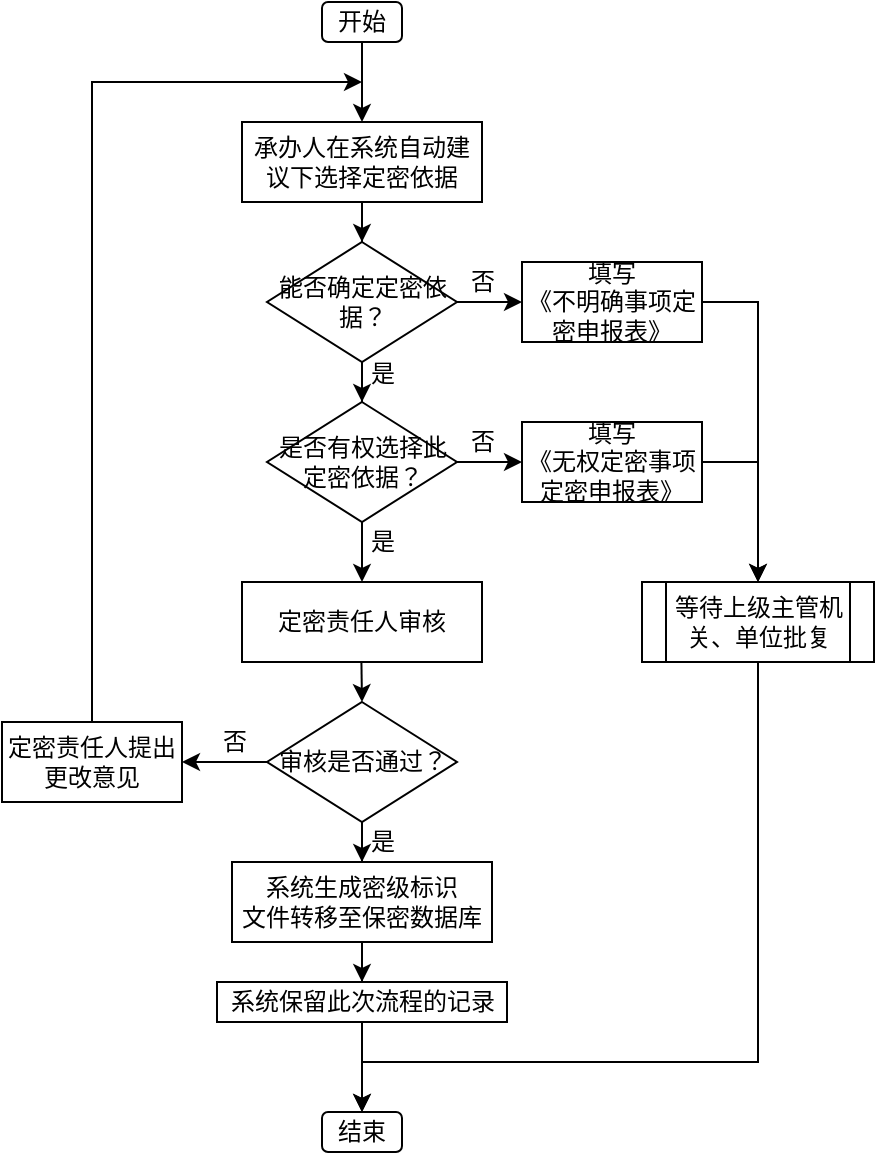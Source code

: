 <mxfile version="20.0.1" type="github" pages="3">
  <diagram id="C5RBs43oDa-KdzZeNtuy" name="Page-1">
    <mxGraphModel dx="647" dy="383" grid="1" gridSize="10" guides="1" tooltips="1" connect="1" arrows="1" fold="1" page="1" pageScale="1" pageWidth="827" pageHeight="1169" math="0" shadow="0">
      <root>
        <mxCell id="WIyWlLk6GJQsqaUBKTNV-0" />
        <mxCell id="WIyWlLk6GJQsqaUBKTNV-1" parent="WIyWlLk6GJQsqaUBKTNV-0" />
        <mxCell id="_s9bOUgimZAPOXUXhFy9-30" value="" style="edgeStyle=orthogonalEdgeStyle;rounded=0;orthogonalLoop=1;jettySize=auto;html=1;fontFamily=Noto Serif SC;fontSource=https%3A%2F%2Ffonts.googleapis.com%2Fcss%3Ffamily%3DNoto%2BSerif%2BSC;fontSize=12;" parent="WIyWlLk6GJQsqaUBKTNV-1" source="WIyWlLk6GJQsqaUBKTNV-3" target="_s9bOUgimZAPOXUXhFy9-24" edge="1">
          <mxGeometry relative="1" as="geometry" />
        </mxCell>
        <mxCell id="WIyWlLk6GJQsqaUBKTNV-3" value="承办人在系统自动建议下选择定密依据" style="rounded=0;whiteSpace=wrap;html=1;fontSize=12;glass=0;strokeWidth=1;shadow=0;fontFamily=Noto Serif SC;fontSource=https%3A%2F%2Ffonts.googleapis.com%2Fcss%3Ffamily%3DNoto%2BSerif%2BSC;" parent="WIyWlLk6GJQsqaUBKTNV-1" vertex="1">
          <mxGeometry x="160" y="80" width="120" height="40" as="geometry" />
        </mxCell>
        <mxCell id="_s9bOUgimZAPOXUXhFy9-0" value="是否有权选择此定密依据？" style="rhombus;whiteSpace=wrap;html=1;fontFamily=Noto Serif SC;fontSource=https%3A%2F%2Ffonts.googleapis.com%2Fcss%3Ffamily%3DNoto%2BSerif%2BSC;verticalAlign=middle;horizontal=1;fontSize=12;spacing=5;labelBackgroundColor=none;strokeColor=default;fillColor=default;gradientColor=none;rounded=0;shadow=0;sketch=0;" parent="WIyWlLk6GJQsqaUBKTNV-1" vertex="1">
          <mxGeometry x="172.5" y="220" width="95" height="60" as="geometry" />
        </mxCell>
        <mxCell id="_s9bOUgimZAPOXUXhFy9-1" value="定密责任人审核" style="rounded=0;whiteSpace=wrap;html=1;fontSize=12;glass=0;strokeWidth=1;shadow=0;fontFamily=Noto Serif SC;fontSource=https%3A%2F%2Ffonts.googleapis.com%2Fcss%3Ffamily%3DNoto%2BSerif%2BSC;" parent="WIyWlLk6GJQsqaUBKTNV-1" vertex="1">
          <mxGeometry x="160" y="310" width="120" height="40" as="geometry" />
        </mxCell>
        <mxCell id="_s9bOUgimZAPOXUXhFy9-3" value="" style="endArrow=classic;html=1;rounded=0;fontFamily=Noto Serif SC;fontSource=https%3A%2F%2Ffonts.googleapis.com%2Fcss%3Ffamily%3DNoto%2BSerif%2BSC;fontSize=12;exitX=1;exitY=0.5;exitDx=0;exitDy=0;entryX=0;entryY=0.5;entryDx=0;entryDy=0;" parent="WIyWlLk6GJQsqaUBKTNV-1" source="_s9bOUgimZAPOXUXhFy9-0" target="_s9bOUgimZAPOXUXhFy9-26" edge="1">
          <mxGeometry width="50" height="50" relative="1" as="geometry">
            <mxPoint x="300" y="270" as="sourcePoint" />
            <mxPoint x="330" y="250" as="targetPoint" />
          </mxGeometry>
        </mxCell>
        <mxCell id="_s9bOUgimZAPOXUXhFy9-15" value="否" style="edgeLabel;html=1;align=center;verticalAlign=middle;resizable=0;points=[];fontSize=12;fontFamily=Noto Serif SC;" parent="_s9bOUgimZAPOXUXhFy9-3" vertex="1" connectable="0">
          <mxGeometry x="-0.307" y="3" relative="1" as="geometry">
            <mxPoint x="1" y="-7" as="offset" />
          </mxGeometry>
        </mxCell>
        <mxCell id="_s9bOUgimZAPOXUXhFy9-5" value="开始" style="rounded=1;whiteSpace=wrap;html=1;shadow=0;labelBackgroundColor=none;sketch=0;fontFamily=Noto Serif SC;fontSource=https%3A%2F%2Ffonts.googleapis.com%2Fcss%3Ffamily%3DNoto%2BSerif%2BSC;fontSize=12;strokeColor=default;fillColor=default;gradientColor=none;" parent="WIyWlLk6GJQsqaUBKTNV-1" vertex="1">
          <mxGeometry x="200" y="20" width="40" height="20" as="geometry" />
        </mxCell>
        <mxCell id="_s9bOUgimZAPOXUXhFy9-6" value="" style="endArrow=classic;html=1;rounded=0;fontFamily=Noto Serif SC;fontSource=https%3A%2F%2Ffonts.googleapis.com%2Fcss%3Ffamily%3DNoto%2BSerif%2BSC;fontSize=12;exitX=0.5;exitY=1;exitDx=0;exitDy=0;entryX=0.5;entryY=0;entryDx=0;entryDy=0;" parent="WIyWlLk6GJQsqaUBKTNV-1" source="_s9bOUgimZAPOXUXhFy9-5" target="WIyWlLk6GJQsqaUBKTNV-3" edge="1">
          <mxGeometry width="50" height="50" relative="1" as="geometry">
            <mxPoint x="230" y="150" as="sourcePoint" />
            <mxPoint x="280" y="100" as="targetPoint" />
          </mxGeometry>
        </mxCell>
        <mxCell id="_s9bOUgimZAPOXUXhFy9-9" value="" style="endArrow=classic;html=1;rounded=0;fontFamily=Noto Serif SC;fontSource=https%3A%2F%2Ffonts.googleapis.com%2Fcss%3Ffamily%3DNoto%2BSerif%2BSC;fontSize=12;" parent="WIyWlLk6GJQsqaUBKTNV-1" source="_s9bOUgimZAPOXUXhFy9-0" target="_s9bOUgimZAPOXUXhFy9-1" edge="1">
          <mxGeometry width="50" height="50" relative="1" as="geometry">
            <mxPoint x="220" y="330" as="sourcePoint" />
            <mxPoint x="220" y="310" as="targetPoint" />
          </mxGeometry>
        </mxCell>
        <mxCell id="_s9bOUgimZAPOXUXhFy9-16" value="是" style="edgeLabel;html=1;align=center;verticalAlign=middle;resizable=0;points=[];fontSize=12;fontFamily=Noto Serif SC;" parent="_s9bOUgimZAPOXUXhFy9-9" vertex="1" connectable="0">
          <mxGeometry x="-0.171" y="1" relative="1" as="geometry">
            <mxPoint x="9" y="-3" as="offset" />
          </mxGeometry>
        </mxCell>
        <mxCell id="_s9bOUgimZAPOXUXhFy9-13" style="edgeStyle=orthogonalEdgeStyle;rounded=0;orthogonalLoop=1;jettySize=auto;html=1;entryX=1;entryY=0.5;entryDx=0;entryDy=0;fontFamily=Noto Serif SC;fontSource=https%3A%2F%2Ffonts.googleapis.com%2Fcss%3Ffamily%3DNoto%2BSerif%2BSC;fontSize=12;" parent="WIyWlLk6GJQsqaUBKTNV-1" source="_s9bOUgimZAPOXUXhFy9-10" target="_s9bOUgimZAPOXUXhFy9-12" edge="1">
          <mxGeometry relative="1" as="geometry" />
        </mxCell>
        <mxCell id="F9FpqHcFDiJuWu9K0oEC-1" value="否" style="edgeLabel;html=1;align=center;verticalAlign=middle;resizable=0;points=[];fontSize=12;fontFamily=Noto Serif SC;" vertex="1" connectable="0" parent="_s9bOUgimZAPOXUXhFy9-13">
          <mxGeometry x="-0.062" y="-2" relative="1" as="geometry">
            <mxPoint x="3" y="-8" as="offset" />
          </mxGeometry>
        </mxCell>
        <mxCell id="_s9bOUgimZAPOXUXhFy9-19" style="edgeStyle=orthogonalEdgeStyle;rounded=0;orthogonalLoop=1;jettySize=auto;html=1;entryX=0.5;entryY=0;entryDx=0;entryDy=0;fontFamily=Noto Serif SC;fontSource=https%3A%2F%2Ffonts.googleapis.com%2Fcss%3Ffamily%3DNoto%2BSerif%2BSC;fontSize=12;" parent="WIyWlLk6GJQsqaUBKTNV-1" source="_s9bOUgimZAPOXUXhFy9-10" target="_s9bOUgimZAPOXUXhFy9-17" edge="1">
          <mxGeometry relative="1" as="geometry" />
        </mxCell>
        <mxCell id="F9FpqHcFDiJuWu9K0oEC-0" value="&lt;font data-font-src=&quot;https://fonts.googleapis.com/css?family=Noto+Serif+SC&quot; face=&quot;Noto Serif SC&quot; style=&quot;font-size: 12px;&quot;&gt;是&lt;/font&gt;" style="edgeLabel;html=1;align=center;verticalAlign=middle;resizable=0;points=[];fontSize=12;" vertex="1" connectable="0" parent="_s9bOUgimZAPOXUXhFy9-19">
          <mxGeometry x="0.5" y="-1" relative="1" as="geometry">
            <mxPoint x="11" y="5" as="offset" />
          </mxGeometry>
        </mxCell>
        <mxCell id="_s9bOUgimZAPOXUXhFy9-10" value="审核是否通过？" style="rhombus;whiteSpace=wrap;html=1;fontFamily=Noto Serif SC;fontSource=https%3A%2F%2Ffonts.googleapis.com%2Fcss%3Ffamily%3DNoto%2BSerif%2BSC;verticalAlign=middle;horizontal=1;fontSize=12;spacing=5;labelBackgroundColor=none;strokeColor=default;fillColor=default;gradientColor=none;rounded=0;shadow=0;sketch=0;" parent="WIyWlLk6GJQsqaUBKTNV-1" vertex="1">
          <mxGeometry x="172.5" y="370" width="95" height="60" as="geometry" />
        </mxCell>
        <mxCell id="_s9bOUgimZAPOXUXhFy9-11" value="" style="endArrow=classic;html=1;rounded=0;fontFamily=Noto Serif SC;fontSource=https%3A%2F%2Ffonts.googleapis.com%2Fcss%3Ffamily%3DNoto%2BSerif%2BSC;fontSize=12;" parent="WIyWlLk6GJQsqaUBKTNV-1" edge="1">
          <mxGeometry width="50" height="50" relative="1" as="geometry">
            <mxPoint x="219.71" y="350" as="sourcePoint" />
            <mxPoint x="220" y="370" as="targetPoint" />
          </mxGeometry>
        </mxCell>
        <mxCell id="_s9bOUgimZAPOXUXhFy9-14" style="edgeStyle=orthogonalEdgeStyle;rounded=0;orthogonalLoop=1;jettySize=auto;html=1;fontFamily=Noto Serif SC;fontSource=https%3A%2F%2Ffonts.googleapis.com%2Fcss%3Ffamily%3DNoto%2BSerif%2BSC;fontSize=12;" parent="WIyWlLk6GJQsqaUBKTNV-1" source="_s9bOUgimZAPOXUXhFy9-12" edge="1">
          <mxGeometry relative="1" as="geometry">
            <mxPoint x="220" y="60" as="targetPoint" />
            <Array as="points">
              <mxPoint x="85" y="130" />
              <mxPoint x="85" y="130" />
            </Array>
          </mxGeometry>
        </mxCell>
        <mxCell id="_s9bOUgimZAPOXUXhFy9-12" value="定密责任人提出更改意见" style="rounded=0;whiteSpace=wrap;html=1;fontSize=12;glass=0;strokeWidth=1;shadow=0;fontFamily=Noto Serif SC;fontSource=https%3A%2F%2Ffonts.googleapis.com%2Fcss%3Ffamily%3DNoto%2BSerif%2BSC;" parent="WIyWlLk6GJQsqaUBKTNV-1" vertex="1">
          <mxGeometry x="40" y="380" width="90" height="40" as="geometry" />
        </mxCell>
        <mxCell id="_s9bOUgimZAPOXUXhFy9-20" style="edgeStyle=orthogonalEdgeStyle;rounded=0;orthogonalLoop=1;jettySize=auto;html=1;entryX=0.5;entryY=0;entryDx=0;entryDy=0;fontFamily=Noto Serif SC;fontSource=https%3A%2F%2Ffonts.googleapis.com%2Fcss%3Ffamily%3DNoto%2BSerif%2BSC;fontSize=12;" parent="WIyWlLk6GJQsqaUBKTNV-1" source="_s9bOUgimZAPOXUXhFy9-17" target="_s9bOUgimZAPOXUXhFy9-18" edge="1">
          <mxGeometry relative="1" as="geometry" />
        </mxCell>
        <mxCell id="_s9bOUgimZAPOXUXhFy9-17" value="系统生成密级标识&lt;br&gt;文件转移至保密数据库" style="rounded=0;whiteSpace=wrap;html=1;fontSize=12;glass=0;strokeWidth=1;shadow=0;fontFamily=Noto Serif SC;fontSource=https%3A%2F%2Ffonts.googleapis.com%2Fcss%3Ffamily%3DNoto%2BSerif%2BSC;" parent="WIyWlLk6GJQsqaUBKTNV-1" vertex="1">
          <mxGeometry x="155" y="450" width="130" height="40" as="geometry" />
        </mxCell>
        <mxCell id="_s9bOUgimZAPOXUXhFy9-22" style="edgeStyle=orthogonalEdgeStyle;rounded=0;orthogonalLoop=1;jettySize=auto;html=1;entryX=0.5;entryY=0;entryDx=0;entryDy=0;fontFamily=Noto Serif SC;fontSource=https%3A%2F%2Ffonts.googleapis.com%2Fcss%3Ffamily%3DNoto%2BSerif%2BSC;fontSize=12;" parent="WIyWlLk6GJQsqaUBKTNV-1" source="_s9bOUgimZAPOXUXhFy9-18" target="_s9bOUgimZAPOXUXhFy9-21" edge="1">
          <mxGeometry relative="1" as="geometry" />
        </mxCell>
        <mxCell id="_s9bOUgimZAPOXUXhFy9-18" value="系统保留此次流程的记录" style="rounded=0;whiteSpace=wrap;html=1;fontSize=12;glass=0;strokeWidth=1;shadow=0;fontFamily=Noto Serif SC;fontSource=https%3A%2F%2Ffonts.googleapis.com%2Fcss%3Ffamily%3DNoto%2BSerif%2BSC;" parent="WIyWlLk6GJQsqaUBKTNV-1" vertex="1">
          <mxGeometry x="147.5" y="510" width="145" height="20" as="geometry" />
        </mxCell>
        <mxCell id="_s9bOUgimZAPOXUXhFy9-21" value="结束" style="rounded=1;whiteSpace=wrap;html=1;shadow=0;labelBackgroundColor=none;sketch=0;fontFamily=Noto Serif SC;fontSource=https%3A%2F%2Ffonts.googleapis.com%2Fcss%3Ffamily%3DNoto%2BSerif%2BSC;fontSize=12;strokeColor=default;fillColor=default;gradientColor=none;" parent="WIyWlLk6GJQsqaUBKTNV-1" vertex="1">
          <mxGeometry x="200" y="575" width="40" height="20" as="geometry" />
        </mxCell>
        <mxCell id="_s9bOUgimZAPOXUXhFy9-29" style="edgeStyle=orthogonalEdgeStyle;rounded=0;orthogonalLoop=1;jettySize=auto;html=1;entryX=0;entryY=0.5;entryDx=0;entryDy=0;fontFamily=Noto Serif SC;fontSource=https%3A%2F%2Ffonts.googleapis.com%2Fcss%3Ffamily%3DNoto%2BSerif%2BSC;fontSize=12;" parent="WIyWlLk6GJQsqaUBKTNV-1" source="_s9bOUgimZAPOXUXhFy9-24" target="_s9bOUgimZAPOXUXhFy9-27" edge="1">
          <mxGeometry relative="1" as="geometry" />
        </mxCell>
        <mxCell id="_s9bOUgimZAPOXUXhFy9-37" value="否" style="edgeLabel;html=1;align=center;verticalAlign=middle;resizable=0;points=[];fontSize=12;fontFamily=Noto Serif SC;" parent="_s9bOUgimZAPOXUXhFy9-29" vertex="1" connectable="0">
          <mxGeometry x="-0.568" relative="1" as="geometry">
            <mxPoint x="2" y="-10" as="offset" />
          </mxGeometry>
        </mxCell>
        <mxCell id="_s9bOUgimZAPOXUXhFy9-32" style="edgeStyle=orthogonalEdgeStyle;rounded=0;orthogonalLoop=1;jettySize=auto;html=1;entryX=0.5;entryY=0;entryDx=0;entryDy=0;fontFamily=Noto Serif SC;fontSource=https%3A%2F%2Ffonts.googleapis.com%2Fcss%3Ffamily%3DNoto%2BSerif%2BSC;fontSize=12;" parent="WIyWlLk6GJQsqaUBKTNV-1" source="_s9bOUgimZAPOXUXhFy9-24" target="_s9bOUgimZAPOXUXhFy9-0" edge="1">
          <mxGeometry relative="1" as="geometry" />
        </mxCell>
        <mxCell id="_s9bOUgimZAPOXUXhFy9-36" value="是" style="edgeLabel;html=1;align=center;verticalAlign=middle;resizable=0;points=[];fontSize=12;fontFamily=Noto Serif SC;" parent="_s9bOUgimZAPOXUXhFy9-32" vertex="1" connectable="0">
          <mxGeometry x="0.529" y="-2" relative="1" as="geometry">
            <mxPoint x="12" as="offset" />
          </mxGeometry>
        </mxCell>
        <mxCell id="_s9bOUgimZAPOXUXhFy9-24" value="能否确定定密依据？" style="rhombus;whiteSpace=wrap;html=1;fontFamily=Noto Serif SC;fontSource=https%3A%2F%2Ffonts.googleapis.com%2Fcss%3Ffamily%3DNoto%2BSerif%2BSC;verticalAlign=middle;horizontal=1;fontSize=12;spacing=5;labelBackgroundColor=none;strokeColor=default;fillColor=default;gradientColor=none;rounded=0;shadow=0;sketch=0;" parent="WIyWlLk6GJQsqaUBKTNV-1" vertex="1">
          <mxGeometry x="172.5" y="140" width="95" height="60" as="geometry" />
        </mxCell>
        <mxCell id="_s9bOUgimZAPOXUXhFy9-34" style="edgeStyle=orthogonalEdgeStyle;rounded=0;orthogonalLoop=1;jettySize=auto;html=1;entryX=0.5;entryY=0;entryDx=0;entryDy=0;fontFamily=Noto Serif SC;fontSource=https%3A%2F%2Ffonts.googleapis.com%2Fcss%3Ffamily%3DNoto%2BSerif%2BSC;fontSize=12;exitX=1;exitY=0.5;exitDx=0;exitDy=0;" parent="WIyWlLk6GJQsqaUBKTNV-1" source="_s9bOUgimZAPOXUXhFy9-26" target="_s9bOUgimZAPOXUXhFy9-28" edge="1">
          <mxGeometry relative="1" as="geometry" />
        </mxCell>
        <mxCell id="_s9bOUgimZAPOXUXhFy9-26" value="填写&lt;br&gt;《无权定密事项定密申报表》" style="rounded=0;whiteSpace=wrap;html=1;fontSize=12;glass=0;strokeWidth=1;shadow=0;fontFamily=Noto Serif SC;fontSource=https%3A%2F%2Ffonts.googleapis.com%2Fcss%3Ffamily%3DNoto%2BSerif%2BSC;" parent="WIyWlLk6GJQsqaUBKTNV-1" vertex="1">
          <mxGeometry x="300" y="230" width="90" height="40" as="geometry" />
        </mxCell>
        <mxCell id="_s9bOUgimZAPOXUXhFy9-33" style="edgeStyle=orthogonalEdgeStyle;rounded=0;orthogonalLoop=1;jettySize=auto;html=1;fontFamily=Noto Serif SC;fontSource=https%3A%2F%2Ffonts.googleapis.com%2Fcss%3Ffamily%3DNoto%2BSerif%2BSC;fontSize=12;entryX=0.5;entryY=0;entryDx=0;entryDy=0;exitX=1;exitY=0.5;exitDx=0;exitDy=0;" parent="WIyWlLk6GJQsqaUBKTNV-1" source="_s9bOUgimZAPOXUXhFy9-27" target="_s9bOUgimZAPOXUXhFy9-28" edge="1">
          <mxGeometry relative="1" as="geometry">
            <mxPoint x="410" y="170" as="targetPoint" />
          </mxGeometry>
        </mxCell>
        <mxCell id="_s9bOUgimZAPOXUXhFy9-27" value="填写&lt;br&gt;《不明确事项定密申报表》" style="rounded=0;whiteSpace=wrap;html=1;fontSize=12;glass=0;strokeWidth=1;shadow=0;fontFamily=Noto Serif SC;fontSource=https%3A%2F%2Ffonts.googleapis.com%2Fcss%3Ffamily%3DNoto%2BSerif%2BSC;" parent="WIyWlLk6GJQsqaUBKTNV-1" vertex="1">
          <mxGeometry x="300" y="150" width="90" height="40" as="geometry" />
        </mxCell>
        <mxCell id="_s9bOUgimZAPOXUXhFy9-35" style="edgeStyle=orthogonalEdgeStyle;rounded=0;orthogonalLoop=1;jettySize=auto;html=1;entryX=0.5;entryY=0;entryDx=0;entryDy=0;fontFamily=Noto Serif SC;fontSource=https%3A%2F%2Ffonts.googleapis.com%2Fcss%3Ffamily%3DNoto%2BSerif%2BSC;fontSize=12;" parent="WIyWlLk6GJQsqaUBKTNV-1" source="_s9bOUgimZAPOXUXhFy9-28" target="_s9bOUgimZAPOXUXhFy9-21" edge="1">
          <mxGeometry relative="1" as="geometry">
            <Array as="points">
              <mxPoint x="418" y="550" />
              <mxPoint x="220" y="550" />
            </Array>
          </mxGeometry>
        </mxCell>
        <mxCell id="_s9bOUgimZAPOXUXhFy9-28" value="等待上级主管机关、单位批复" style="shape=process;whiteSpace=wrap;html=1;backgroundOutline=1;rounded=0;shadow=0;labelBackgroundColor=none;sketch=0;fontFamily=Noto Serif SC;fontSource=https%3A%2F%2Ffonts.googleapis.com%2Fcss%3Ffamily%3DNoto%2BSerif%2BSC;fontSize=12;strokeColor=default;fillColor=default;gradientColor=none;" parent="WIyWlLk6GJQsqaUBKTNV-1" vertex="1">
          <mxGeometry x="360" y="310" width="116" height="40" as="geometry" />
        </mxCell>
      </root>
    </mxGraphModel>
  </diagram>
  <diagram id="P1OdvUp5-LORb94-ANSc" name="Page-2">
    <mxGraphModel dx="647" dy="383" grid="1" gridSize="10" guides="1" tooltips="1" connect="1" arrows="1" fold="1" page="1" pageScale="1" pageWidth="827" pageHeight="1169" math="0" shadow="0">
      <root>
        <mxCell id="0" />
        <mxCell id="1" parent="0" />
        <mxCell id="uTWmo9H8KdN7JsbTeGmh-7" value="开始" style="rounded=1;whiteSpace=wrap;html=1;shadow=0;labelBackgroundColor=none;sketch=0;fontFamily=Noto Serif SC;fontSource=https%3A%2F%2Ffonts.googleapis.com%2Fcss%3Ffamily%3DNoto%2BSerif%2BSC;fontSize=12;strokeColor=default;fillColor=default;gradientColor=none;" vertex="1" parent="1">
          <mxGeometry x="380" y="10" width="40" height="20" as="geometry" />
        </mxCell>
        <mxCell id="uTWmo9H8KdN7JsbTeGmh-22" value="结束" style="rounded=1;whiteSpace=wrap;html=1;shadow=0;labelBackgroundColor=none;sketch=0;fontFamily=Noto Serif SC;fontSource=https%3A%2F%2Ffonts.googleapis.com%2Fcss%3Ffamily%3DNoto%2BSerif%2BSC;fontSize=12;strokeColor=default;fillColor=default;gradientColor=none;" vertex="1" parent="1">
          <mxGeometry x="380" y="500" width="40" height="20" as="geometry" />
        </mxCell>
        <mxCell id="uTWmo9H8KdN7JsbTeGmh-37" value="主动授权" style="rounded=0;whiteSpace=wrap;html=1;fontFamily=Noto Serif SC;fontSource=https%3A%2F%2Ffonts.googleapis.com%2Fcss%3Ffamily%3DNoto%2BSerif%2BSC;fontSize=12;fillColor=#fff2cc;strokeColor=#d6b656;verticalAlign=top;align=center;labelPosition=center;verticalLabelPosition=middle;" vertex="1" parent="1">
          <mxGeometry x="180" y="40" width="200" height="340" as="geometry" />
        </mxCell>
        <mxCell id="uTWmo9H8KdN7JsbTeGmh-38" value="依申请授权" style="rounded=0;whiteSpace=wrap;html=1;fontFamily=Noto Serif SC;fontSource=https%3A%2F%2Ffonts.googleapis.com%2Fcss%3Ffamily%3DNoto%2BSerif%2BSC;fontSize=12;fillColor=#fff2cc;strokeColor=#d6b656;verticalAlign=top;" vertex="1" parent="1">
          <mxGeometry x="420" y="40" width="200" height="340" as="geometry" />
        </mxCell>
        <mxCell id="uTWmo9H8KdN7JsbTeGmh-45" style="edgeStyle=orthogonalEdgeStyle;rounded=0;orthogonalLoop=1;jettySize=auto;html=1;entryX=0.5;entryY=0;entryDx=0;entryDy=0;fontFamily=Noto Serif SC;fontSource=https%3A%2F%2Ffonts.googleapis.com%2Fcss%3Ffamily%3DNoto%2BSerif%2BSC;fontSize=12;" edge="1" parent="1" source="uTWmo9H8KdN7JsbTeGmh-40" target="uTWmo9H8KdN7JsbTeGmh-41">
          <mxGeometry relative="1" as="geometry" />
        </mxCell>
        <mxCell id="uTWmo9H8KdN7JsbTeGmh-40" value="授权机关选定被授权机关、单位" style="rounded=0;whiteSpace=wrap;html=1;fontFamily=Noto Serif SC;fontSource=https%3A%2F%2Ffonts.googleapis.com%2Fcss%3Ffamily%3DNoto%2BSerif%2BSC;fontSize=12;" vertex="1" parent="1">
          <mxGeometry x="240" y="90" width="80" height="40" as="geometry" />
        </mxCell>
        <mxCell id="uTWmo9H8KdN7JsbTeGmh-39" style="edgeStyle=orthogonalEdgeStyle;rounded=0;orthogonalLoop=1;jettySize=auto;html=1;fontFamily=Noto Serif SC;fontSource=https%3A%2F%2Ffonts.googleapis.com%2Fcss%3Ffamily%3DNoto%2BSerif%2BSC;fontSize=12;" edge="1" parent="1" source="uTWmo9H8KdN7JsbTeGmh-7" target="uTWmo9H8KdN7JsbTeGmh-40">
          <mxGeometry relative="1" as="geometry">
            <Array as="points">
              <mxPoint x="400" y="70" />
              <mxPoint x="280" y="70" />
            </Array>
          </mxGeometry>
        </mxCell>
        <mxCell id="uTWmo9H8KdN7JsbTeGmh-46" style="edgeStyle=orthogonalEdgeStyle;rounded=0;orthogonalLoop=1;jettySize=auto;html=1;fontFamily=Noto Serif SC;fontSource=https%3A%2F%2Ffonts.googleapis.com%2Fcss%3Ffamily%3DNoto%2BSerif%2BSC;fontSize=12;" edge="1" parent="1" source="uTWmo9H8KdN7JsbTeGmh-41" target="uTWmo9H8KdN7JsbTeGmh-42">
          <mxGeometry relative="1" as="geometry" />
        </mxCell>
        <mxCell id="uTWmo9H8KdN7JsbTeGmh-41" value="授权机关选定定密事项" style="rounded=0;whiteSpace=wrap;html=1;fontFamily=Noto Serif SC;fontSource=https%3A%2F%2Ffonts.googleapis.com%2Fcss%3Ffamily%3DNoto%2BSerif%2BSC;fontSize=12;" vertex="1" parent="1">
          <mxGeometry x="240" y="150" width="80" height="40" as="geometry" />
        </mxCell>
        <mxCell id="uTWmo9H8KdN7JsbTeGmh-47" style="edgeStyle=orthogonalEdgeStyle;rounded=0;orthogonalLoop=1;jettySize=auto;html=1;entryX=0.5;entryY=0;entryDx=0;entryDy=0;fontFamily=Noto Serif SC;fontSource=https%3A%2F%2Ffonts.googleapis.com%2Fcss%3Ffamily%3DNoto%2BSerif%2BSC;fontSize=12;" edge="1" parent="1" source="uTWmo9H8KdN7JsbTeGmh-42" target="uTWmo9H8KdN7JsbTeGmh-44">
          <mxGeometry relative="1" as="geometry" />
        </mxCell>
        <mxCell id="uTWmo9H8KdN7JsbTeGmh-42" value="系统分析并对此次授权是否合适作出建议" style="shape=process;whiteSpace=wrap;html=1;backgroundOutline=1;fontFamily=Noto Serif SC;fontSource=https%3A%2F%2Ffonts.googleapis.com%2Fcss%3Ffamily%3DNoto%2BSerif%2BSC;fontSize=12;" vertex="1" parent="1">
          <mxGeometry x="220" y="210" width="120" height="50" as="geometry" />
        </mxCell>
        <mxCell id="uTWmo9H8KdN7JsbTeGmh-57" style="edgeStyle=orthogonalEdgeStyle;rounded=0;orthogonalLoop=1;jettySize=auto;html=1;fontFamily=Noto Serif SC;fontSource=https%3A%2F%2Ffonts.googleapis.com%2Fcss%3Ffamily%3DNoto%2BSerif%2BSC;fontSize=12;" edge="1" parent="1" source="uTWmo9H8KdN7JsbTeGmh-43">
          <mxGeometry relative="1" as="geometry">
            <mxPoint x="400" y="500" as="targetPoint" />
          </mxGeometry>
        </mxCell>
        <mxCell id="uTWmo9H8KdN7JsbTeGmh-43" value="授权完成，系统告知&lt;br&gt;授权主体与客体" style="rounded=0;whiteSpace=wrap;html=1;fontFamily=Noto Serif SC;fontSource=https%3A%2F%2Ffonts.googleapis.com%2Fcss%3Ffamily%3DNoto%2BSerif%2BSC;fontSize=12;" vertex="1" parent="1">
          <mxGeometry x="340" y="400" width="120" height="50" as="geometry" />
        </mxCell>
        <mxCell id="uTWmo9H8KdN7JsbTeGmh-48" style="edgeStyle=orthogonalEdgeStyle;rounded=0;orthogonalLoop=1;jettySize=auto;html=1;entryX=0.5;entryY=0;entryDx=0;entryDy=0;fontFamily=Noto Serif SC;fontSource=https%3A%2F%2Ffonts.googleapis.com%2Fcss%3Ffamily%3DNoto%2BSerif%2BSC;fontSize=12;" edge="1" parent="1" source="uTWmo9H8KdN7JsbTeGmh-44" target="uTWmo9H8KdN7JsbTeGmh-43">
          <mxGeometry relative="1" as="geometry">
            <Array as="points">
              <mxPoint x="280" y="360" />
              <mxPoint x="400" y="360" />
            </Array>
          </mxGeometry>
        </mxCell>
        <mxCell id="uTWmo9H8KdN7JsbTeGmh-72" value="是" style="edgeLabel;html=1;align=center;verticalAlign=middle;resizable=0;points=[];fontSize=12;fontFamily=Noto Serif SC;labelBackgroundColor=none;" vertex="1" connectable="0" parent="uTWmo9H8KdN7JsbTeGmh-48">
          <mxGeometry x="-0.564" y="-2" relative="1" as="geometry">
            <mxPoint x="11" y="-12" as="offset" />
          </mxGeometry>
        </mxCell>
        <mxCell id="uTWmo9H8KdN7JsbTeGmh-49" style="edgeStyle=orthogonalEdgeStyle;rounded=0;orthogonalLoop=1;jettySize=auto;html=1;fontFamily=Noto Serif SC;fontSource=https%3A%2F%2Ffonts.googleapis.com%2Fcss%3Ffamily%3DNoto%2BSerif%2BSC;fontSize=12;entryX=0;entryY=0.5;entryDx=0;entryDy=0;" edge="1" parent="1" source="uTWmo9H8KdN7JsbTeGmh-44" target="uTWmo9H8KdN7JsbTeGmh-55">
          <mxGeometry relative="1" as="geometry">
            <mxPoint x="280" y="80" as="targetPoint" />
            <Array as="points">
              <mxPoint x="160" y="310" />
              <mxPoint x="160" y="425" />
            </Array>
          </mxGeometry>
        </mxCell>
        <mxCell id="uTWmo9H8KdN7JsbTeGmh-74" value="否" style="edgeLabel;html=1;align=center;verticalAlign=middle;resizable=0;points=[];fontSize=12;fontFamily=Noto Serif SC;labelBackgroundColor=none;" vertex="1" connectable="0" parent="uTWmo9H8KdN7JsbTeGmh-49">
          <mxGeometry x="-0.934" y="1" relative="1" as="geometry">
            <mxPoint x="-2" y="-11" as="offset" />
          </mxGeometry>
        </mxCell>
        <mxCell id="uTWmo9H8KdN7JsbTeGmh-44" value="授权机关参考建议后&lt;br&gt;继续授权？" style="rhombus;whiteSpace=wrap;html=1;fontFamily=Noto Serif SC;fontSource=https%3A%2F%2Ffonts.googleapis.com%2Fcss%3Ffamily%3DNoto%2BSerif%2BSC;fontSize=12;" vertex="1" parent="1">
          <mxGeometry x="220" y="280" width="120" height="60" as="geometry" />
        </mxCell>
        <mxCell id="uTWmo9H8KdN7JsbTeGmh-60" style="edgeStyle=orthogonalEdgeStyle;rounded=0;orthogonalLoop=1;jettySize=auto;html=1;entryX=1;entryY=0.5;entryDx=0;entryDy=0;fontFamily=Noto Serif SC;fontSource=https%3A%2F%2Ffonts.googleapis.com%2Fcss%3Ffamily%3DNoto%2BSerif%2BSC;fontSize=12;" edge="1" parent="1" source="uTWmo9H8KdN7JsbTeGmh-50" target="uTWmo9H8KdN7JsbTeGmh-51">
          <mxGeometry relative="1" as="geometry">
            <Array as="points">
              <mxPoint x="640" y="110" />
              <mxPoint x="640" y="425" />
            </Array>
          </mxGeometry>
        </mxCell>
        <mxCell id="uTWmo9H8KdN7JsbTeGmh-69" value="否" style="edgeLabel;html=1;align=center;verticalAlign=middle;resizable=0;points=[];fontSize=12;fontFamily=Noto Serif SC;labelBackgroundColor=none;" vertex="1" connectable="0" parent="uTWmo9H8KdN7JsbTeGmh-60">
          <mxGeometry x="-0.906" y="-2" relative="1" as="geometry">
            <mxPoint x="10" y="-12" as="offset" />
          </mxGeometry>
        </mxCell>
        <mxCell id="uTWmo9H8KdN7JsbTeGmh-66" style="edgeStyle=orthogonalEdgeStyle;rounded=0;orthogonalLoop=1;jettySize=auto;html=1;entryX=0.5;entryY=0;entryDx=0;entryDy=0;fontFamily=Noto Serif SC;fontSource=https%3A%2F%2Ffonts.googleapis.com%2Fcss%3Ffamily%3DNoto%2BSerif%2BSC;fontSize=12;" edge="1" parent="1" source="uTWmo9H8KdN7JsbTeGmh-50" target="uTWmo9H8KdN7JsbTeGmh-52">
          <mxGeometry relative="1" as="geometry" />
        </mxCell>
        <mxCell id="uTWmo9H8KdN7JsbTeGmh-70" value="是" style="edgeLabel;html=1;align=center;verticalAlign=middle;resizable=0;points=[];fontSize=12;fontFamily=Noto Serif SC;labelBackgroundColor=none;" vertex="1" connectable="0" parent="uTWmo9H8KdN7JsbTeGmh-66">
          <mxGeometry x="0.086" y="-1" relative="1" as="geometry">
            <mxPoint x="19" as="offset" />
          </mxGeometry>
        </mxCell>
        <mxCell id="uTWmo9H8KdN7JsbTeGmh-50" value="系统检测被授权机关“经常产生国家秘密”？" style="rhombus;whiteSpace=wrap;html=1;fontFamily=Noto Serif SC;fontSource=https%3A%2F%2Ffonts.googleapis.com%2Fcss%3Ffamily%3DNoto%2BSerif%2BSC;fontSize=12;" vertex="1" parent="1">
          <mxGeometry x="460" y="85" width="120" height="50" as="geometry" />
        </mxCell>
        <mxCell id="uTWmo9H8KdN7JsbTeGmh-58" style="edgeStyle=orthogonalEdgeStyle;rounded=0;orthogonalLoop=1;jettySize=auto;html=1;fontFamily=Noto Serif SC;fontSource=https%3A%2F%2Ffonts.googleapis.com%2Fcss%3Ffamily%3DNoto%2BSerif%2BSC;fontSize=12;" edge="1" parent="1" source="uTWmo9H8KdN7JsbTeGmh-51">
          <mxGeometry relative="1" as="geometry">
            <mxPoint x="400" y="470" as="targetPoint" />
            <Array as="points">
              <mxPoint x="545" y="470" />
              <mxPoint x="400" y="470" />
            </Array>
          </mxGeometry>
        </mxCell>
        <mxCell id="uTWmo9H8KdN7JsbTeGmh-51" value="申请授权被拒绝" style="rounded=0;whiteSpace=wrap;html=1;fontFamily=Noto Serif SC;fontSource=https%3A%2F%2Ffonts.googleapis.com%2Fcss%3Ffamily%3DNoto%2BSerif%2BSC;fontSize=12;" vertex="1" parent="1">
          <mxGeometry x="500" y="410" width="90" height="30" as="geometry" />
        </mxCell>
        <mxCell id="uTWmo9H8KdN7JsbTeGmh-67" style="edgeStyle=orthogonalEdgeStyle;rounded=0;orthogonalLoop=1;jettySize=auto;html=1;fontFamily=Noto Serif SC;fontSource=https%3A%2F%2Ffonts.googleapis.com%2Fcss%3Ffamily%3DNoto%2BSerif%2BSC;fontSize=12;" edge="1" parent="1" source="uTWmo9H8KdN7JsbTeGmh-52" target="uTWmo9H8KdN7JsbTeGmh-53">
          <mxGeometry relative="1" as="geometry" />
        </mxCell>
        <mxCell id="uTWmo9H8KdN7JsbTeGmh-52" value="系统自动查找最合适的授权机关" style="rounded=0;whiteSpace=wrap;html=1;fontFamily=Noto Serif SC;fontSource=https%3A%2F%2Ffonts.googleapis.com%2Fcss%3Ffamily%3DNoto%2BSerif%2BSC;fontSize=12;" vertex="1" parent="1">
          <mxGeometry x="480" y="150" width="80" height="50" as="geometry" />
        </mxCell>
        <mxCell id="uTWmo9H8KdN7JsbTeGmh-68" style="edgeStyle=orthogonalEdgeStyle;rounded=0;orthogonalLoop=1;jettySize=auto;html=1;fontFamily=Noto Serif SC;fontSource=https%3A%2F%2Ffonts.googleapis.com%2Fcss%3Ffamily%3DNoto%2BSerif%2BSC;fontSize=12;" edge="1" parent="1" source="uTWmo9H8KdN7JsbTeGmh-53" target="uTWmo9H8KdN7JsbTeGmh-61">
          <mxGeometry relative="1" as="geometry" />
        </mxCell>
        <mxCell id="uTWmo9H8KdN7JsbTeGmh-53" value="被授权机关在系统中补充定密授权申请审批表，系统自动补充附件" style="rounded=0;whiteSpace=wrap;html=1;fontFamily=Noto Serif SC;fontSource=https%3A%2F%2Ffonts.googleapis.com%2Fcss%3Ffamily%3DNoto%2BSerif%2BSC;fontSize=12;" vertex="1" parent="1">
          <mxGeometry x="457.5" y="220" width="125" height="50" as="geometry" />
        </mxCell>
        <mxCell id="uTWmo9H8KdN7JsbTeGmh-56" style="edgeStyle=orthogonalEdgeStyle;rounded=0;orthogonalLoop=1;jettySize=auto;html=1;fontFamily=Noto Serif SC;fontSource=https%3A%2F%2Ffonts.googleapis.com%2Fcss%3Ffamily%3DNoto%2BSerif%2BSC;fontSize=12;" edge="1" parent="1" source="uTWmo9H8KdN7JsbTeGmh-55">
          <mxGeometry relative="1" as="geometry">
            <mxPoint x="400" y="470" as="targetPoint" />
            <Array as="points">
              <mxPoint x="260" y="470" />
              <mxPoint x="400" y="470" />
            </Array>
          </mxGeometry>
        </mxCell>
        <mxCell id="uTWmo9H8KdN7JsbTeGmh-55" value="主动授权中止" style="rounded=0;whiteSpace=wrap;html=1;fontFamily=Noto Serif SC;fontSource=https%3A%2F%2Ffonts.googleapis.com%2Fcss%3Ffamily%3DNoto%2BSerif%2BSC;fontSize=12;" vertex="1" parent="1">
          <mxGeometry x="220" y="410" width="80" height="30" as="geometry" />
        </mxCell>
        <mxCell id="uTWmo9H8KdN7JsbTeGmh-59" style="edgeStyle=orthogonalEdgeStyle;rounded=0;orthogonalLoop=1;jettySize=auto;html=1;entryX=0.5;entryY=0;entryDx=0;entryDy=0;fontFamily=Noto Serif SC;fontSource=https%3A%2F%2Ffonts.googleapis.com%2Fcss%3Ffamily%3DNoto%2BSerif%2BSC;fontSize=12;" edge="1" parent="1" source="uTWmo9H8KdN7JsbTeGmh-7" target="uTWmo9H8KdN7JsbTeGmh-50">
          <mxGeometry relative="1" as="geometry">
            <Array as="points">
              <mxPoint x="400" y="70" />
              <mxPoint x="520" y="70" />
            </Array>
          </mxGeometry>
        </mxCell>
        <mxCell id="uTWmo9H8KdN7JsbTeGmh-62" style="edgeStyle=orthogonalEdgeStyle;rounded=0;orthogonalLoop=1;jettySize=auto;html=1;entryX=0.5;entryY=0;entryDx=0;entryDy=0;fontFamily=Noto Serif SC;fontSource=https%3A%2F%2Ffonts.googleapis.com%2Fcss%3Ffamily%3DNoto%2BSerif%2BSC;fontSize=12;" edge="1" parent="1" source="uTWmo9H8KdN7JsbTeGmh-61" target="uTWmo9H8KdN7JsbTeGmh-43">
          <mxGeometry relative="1" as="geometry">
            <Array as="points">
              <mxPoint x="520" y="360" />
              <mxPoint x="400" y="360" />
            </Array>
          </mxGeometry>
        </mxCell>
        <mxCell id="uTWmo9H8KdN7JsbTeGmh-75" value="是" style="edgeLabel;html=1;align=center;verticalAlign=middle;resizable=0;points=[];fontSize=12;fontFamily=Noto Serif SC;labelBackgroundColor=none;" vertex="1" connectable="0" parent="uTWmo9H8KdN7JsbTeGmh-62">
          <mxGeometry x="-0.844" y="-1" relative="1" as="geometry">
            <mxPoint x="-19" as="offset" />
          </mxGeometry>
        </mxCell>
        <mxCell id="uTWmo9H8KdN7JsbTeGmh-65" style="edgeStyle=orthogonalEdgeStyle;rounded=0;orthogonalLoop=1;jettySize=auto;html=1;fontFamily=Noto Serif SC;fontSource=https%3A%2F%2Ffonts.googleapis.com%2Fcss%3Ffamily%3DNoto%2BSerif%2BSC;fontSize=12;" edge="1" parent="1" source="uTWmo9H8KdN7JsbTeGmh-61">
          <mxGeometry relative="1" as="geometry">
            <mxPoint x="640" y="310" as="targetPoint" />
          </mxGeometry>
        </mxCell>
        <mxCell id="uTWmo9H8KdN7JsbTeGmh-76" value="否" style="edgeLabel;html=1;align=center;verticalAlign=middle;resizable=0;points=[];fontSize=12;fontFamily=Noto Serif SC;labelBackgroundColor=none;" vertex="1" connectable="0" parent="uTWmo9H8KdN7JsbTeGmh-65">
          <mxGeometry x="-0.084" y="2" relative="1" as="geometry">
            <mxPoint y="-8" as="offset" />
          </mxGeometry>
        </mxCell>
        <mxCell id="uTWmo9H8KdN7JsbTeGmh-61" value="授权机关审批通过？" style="rhombus;whiteSpace=wrap;html=1;fontFamily=Noto Serif SC;fontSource=https%3A%2F%2Ffonts.googleapis.com%2Fcss%3Ffamily%3DNoto%2BSerif%2BSC;fontSize=12;" vertex="1" parent="1">
          <mxGeometry x="460" y="285" width="120" height="50" as="geometry" />
        </mxCell>
      </root>
    </mxGraphModel>
  </diagram>
  <diagram id="Z8rFq1t1PlmFDYQgJaHH" name="Page-3">
    <mxGraphModel dx="647" dy="383" grid="1" gridSize="10" guides="1" tooltips="1" connect="1" arrows="1" fold="1" page="1" pageScale="1" pageWidth="827" pageHeight="1169" math="0" shadow="0">
      <root>
        <mxCell id="0" />
        <mxCell id="1" parent="0" />
        <mxCell id="7U71CqF-uWFTvmPrExeH-11" style="edgeStyle=orthogonalEdgeStyle;rounded=0;orthogonalLoop=1;jettySize=auto;html=1;fontFamily=Noto Serif SC;fontSource=https%3A%2F%2Ffonts.googleapis.com%2Fcss%3Ffamily%3DNoto%2BSerif%2BSC;fontSize=12;" edge="1" parent="1" source="7U71CqF-uWFTvmPrExeH-1" target="7U71CqF-uWFTvmPrExeH-2">
          <mxGeometry relative="1" as="geometry" />
        </mxCell>
        <mxCell id="7U71CqF-uWFTvmPrExeH-1" value="开始" style="rounded=1;whiteSpace=wrap;html=1;shadow=0;labelBackgroundColor=none;sketch=0;fontFamily=Noto Serif SC;fontSource=https%3A%2F%2Ffonts.googleapis.com%2Fcss%3Ffamily%3DNoto%2BSerif%2BSC;fontSize=12;strokeColor=default;fillColor=default;gradientColor=none;" vertex="1" parent="1">
          <mxGeometry x="380" y="20" width="40" height="20" as="geometry" />
        </mxCell>
        <mxCell id="7U71CqF-uWFTvmPrExeH-12" style="edgeStyle=orthogonalEdgeStyle;rounded=0;orthogonalLoop=1;jettySize=auto;html=1;fontFamily=Noto Serif SC;fontSource=https%3A%2F%2Ffonts.googleapis.com%2Fcss%3Ffamily%3DNoto%2BSerif%2BSC;fontSize=12;" edge="1" parent="1" source="7U71CqF-uWFTvmPrExeH-2" target="7U71CqF-uWFTvmPrExeH-3">
          <mxGeometry relative="1" as="geometry" />
        </mxCell>
        <mxCell id="7U71CqF-uWFTvmPrExeH-2" value="系统在“定期审核”库中创建需要审核的国家秘密的链接" style="rounded=0;whiteSpace=wrap;html=1;labelBackgroundColor=none;fontFamily=Noto Serif SC;fontSource=https%3A%2F%2Ffonts.googleapis.com%2Fcss%3Ffamily%3DNoto%2BSerif%2BSC;fontSize=12;" vertex="1" parent="1">
          <mxGeometry x="340" y="60" width="120" height="50" as="geometry" />
        </mxCell>
        <mxCell id="7U71CqF-uWFTvmPrExeH-13" style="edgeStyle=orthogonalEdgeStyle;rounded=0;orthogonalLoop=1;jettySize=auto;html=1;fontFamily=Noto Serif SC;fontSource=https%3A%2F%2Ffonts.googleapis.com%2Fcss%3Ffamily%3DNoto%2BSerif%2BSC;fontSize=12;" edge="1" parent="1" source="7U71CqF-uWFTvmPrExeH-3" target="7U71CqF-uWFTvmPrExeH-4">
          <mxGeometry relative="1" as="geometry" />
        </mxCell>
        <mxCell id="7U71CqF-uWFTvmPrExeH-3" value="承办人察看“定期审核”库中文件" style="rounded=0;whiteSpace=wrap;html=1;labelBackgroundColor=none;fontFamily=Noto Serif SC;fontSource=https%3A%2F%2Ffonts.googleapis.com%2Fcss%3Ffamily%3DNoto%2BSerif%2BSC;fontSize=12;" vertex="1" parent="1">
          <mxGeometry x="340" y="130" width="120" height="50" as="geometry" />
        </mxCell>
        <mxCell id="7U71CqF-uWFTvmPrExeH-14" style="edgeStyle=orthogonalEdgeStyle;rounded=0;orthogonalLoop=1;jettySize=auto;html=1;entryX=0;entryY=0.5;entryDx=0;entryDy=0;fontFamily=Noto Serif SC;fontSource=https%3A%2F%2Ffonts.googleapis.com%2Fcss%3Ffamily%3DNoto%2BSerif%2BSC;fontSize=12;" edge="1" parent="1" source="7U71CqF-uWFTvmPrExeH-4" target="7U71CqF-uWFTvmPrExeH-6">
          <mxGeometry relative="1" as="geometry" />
        </mxCell>
        <mxCell id="7U71CqF-uWFTvmPrExeH-22" value="是" style="edgeLabel;html=1;align=center;verticalAlign=middle;resizable=0;points=[];fontSize=12;fontFamily=Noto Serif SC;" vertex="1" connectable="0" parent="7U71CqF-uWFTvmPrExeH-14">
          <mxGeometry x="-0.431" y="2" relative="1" as="geometry">
            <mxPoint x="2" y="-13" as="offset" />
          </mxGeometry>
        </mxCell>
        <mxCell id="7U71CqF-uWFTvmPrExeH-15" style="edgeStyle=orthogonalEdgeStyle;rounded=0;orthogonalLoop=1;jettySize=auto;html=1;entryX=0.5;entryY=0;entryDx=0;entryDy=0;fontFamily=Noto Serif SC;fontSource=https%3A%2F%2Ffonts.googleapis.com%2Fcss%3Ffamily%3DNoto%2BSerif%2BSC;fontSize=12;" edge="1" parent="1" source="7U71CqF-uWFTvmPrExeH-4" target="7U71CqF-uWFTvmPrExeH-5">
          <mxGeometry relative="1" as="geometry" />
        </mxCell>
        <mxCell id="7U71CqF-uWFTvmPrExeH-23" value="否" style="edgeLabel;html=1;align=center;verticalAlign=middle;resizable=0;points=[];fontSize=12;fontFamily=Noto Serif SC;" vertex="1" connectable="0" parent="7U71CqF-uWFTvmPrExeH-15">
          <mxGeometry x="-0.766" y="-2" relative="1" as="geometry">
            <mxPoint x="16" as="offset" />
          </mxGeometry>
        </mxCell>
        <mxCell id="7U71CqF-uWFTvmPrExeH-4" value="国家秘密&lt;br&gt;需要进行变更？" style="rhombus;whiteSpace=wrap;html=1;labelBackgroundColor=none;fontFamily=Noto Serif SC;fontSource=https%3A%2F%2Ffonts.googleapis.com%2Fcss%3Ffamily%3DNoto%2BSerif%2BSC;fontSize=12;" vertex="1" parent="1">
          <mxGeometry x="335" y="200" width="130" height="50" as="geometry" />
        </mxCell>
        <mxCell id="7U71CqF-uWFTvmPrExeH-16" style="edgeStyle=orthogonalEdgeStyle;rounded=0;orthogonalLoop=1;jettySize=auto;html=1;fontFamily=Noto Serif SC;fontSource=https%3A%2F%2Ffonts.googleapis.com%2Fcss%3Ffamily%3DNoto%2BSerif%2BSC;fontSize=12;" edge="1" parent="1" source="7U71CqF-uWFTvmPrExeH-5" target="7U71CqF-uWFTvmPrExeH-9">
          <mxGeometry relative="1" as="geometry" />
        </mxCell>
        <mxCell id="7U71CqF-uWFTvmPrExeH-25" value="否" style="edgeLabel;html=1;align=center;verticalAlign=middle;resizable=0;points=[];fontSize=12;fontFamily=Noto Serif SC;" vertex="1" connectable="0" parent="7U71CqF-uWFTvmPrExeH-16">
          <mxGeometry x="-0.337" y="1" relative="1" as="geometry">
            <mxPoint x="13" as="offset" />
          </mxGeometry>
        </mxCell>
        <mxCell id="7U71CqF-uWFTvmPrExeH-18" style="edgeStyle=orthogonalEdgeStyle;rounded=0;orthogonalLoop=1;jettySize=auto;html=1;entryX=0;entryY=0.5;entryDx=0;entryDy=0;fontFamily=Noto Serif SC;fontSource=https%3A%2F%2Ffonts.googleapis.com%2Fcss%3Ffamily%3DNoto%2BSerif%2BSC;fontSize=12;" edge="1" parent="1" source="7U71CqF-uWFTvmPrExeH-5" target="7U71CqF-uWFTvmPrExeH-8">
          <mxGeometry relative="1" as="geometry" />
        </mxCell>
        <mxCell id="7U71CqF-uWFTvmPrExeH-24" value="是" style="edgeLabel;html=1;align=center;verticalAlign=middle;resizable=0;points=[];fontSize=12;fontFamily=Noto Serif SC;" vertex="1" connectable="0" parent="7U71CqF-uWFTvmPrExeH-18">
          <mxGeometry x="-0.553" y="-1" relative="1" as="geometry">
            <mxPoint x="5" y="-16" as="offset" />
          </mxGeometry>
        </mxCell>
        <mxCell id="7U71CqF-uWFTvmPrExeH-5" value="国家秘密&lt;br&gt;需要审查解密？" style="rhombus;whiteSpace=wrap;html=1;labelBackgroundColor=none;fontFamily=Noto Serif SC;fontSource=https%3A%2F%2Ffonts.googleapis.com%2Fcss%3Ffamily%3DNoto%2BSerif%2BSC;fontSize=12;" vertex="1" parent="1">
          <mxGeometry x="335" y="270" width="130" height="50" as="geometry" />
        </mxCell>
        <mxCell id="7U71CqF-uWFTvmPrExeH-20" style="edgeStyle=orthogonalEdgeStyle;rounded=0;orthogonalLoop=1;jettySize=auto;html=1;fontFamily=Noto Serif SC;fontSource=https%3A%2F%2Ffonts.googleapis.com%2Fcss%3Ffamily%3DNoto%2BSerif%2BSC;fontSize=12;exitX=1;exitY=0.5;exitDx=0;exitDy=0;" edge="1" parent="1" source="7U71CqF-uWFTvmPrExeH-6">
          <mxGeometry relative="1" as="geometry">
            <mxPoint x="545" y="330" as="targetPoint" />
            <Array as="points">
              <mxPoint x="630" y="225" />
              <mxPoint x="630" y="330" />
            </Array>
          </mxGeometry>
        </mxCell>
        <mxCell id="7U71CqF-uWFTvmPrExeH-6" value="承办人填写国家秘密变更审批表" style="rounded=0;whiteSpace=wrap;html=1;labelBackgroundColor=none;fontFamily=Noto Serif SC;fontSource=https%3A%2F%2Ffonts.googleapis.com%2Fcss%3Ffamily%3DNoto%2BSerif%2BSC;fontSize=12;" vertex="1" parent="1">
          <mxGeometry x="500" y="205" width="90" height="40" as="geometry" />
        </mxCell>
        <mxCell id="7U71CqF-uWFTvmPrExeH-19" style="edgeStyle=orthogonalEdgeStyle;rounded=0;orthogonalLoop=1;jettySize=auto;html=1;entryX=1;entryY=0.5;entryDx=0;entryDy=0;fontFamily=Noto Serif SC;fontSource=https%3A%2F%2Ffonts.googleapis.com%2Fcss%3Ffamily%3DNoto%2BSerif%2BSC;fontSize=12;" edge="1" parent="1" source="7U71CqF-uWFTvmPrExeH-7" target="7U71CqF-uWFTvmPrExeH-9">
          <mxGeometry relative="1" as="geometry" />
        </mxCell>
        <mxCell id="7U71CqF-uWFTvmPrExeH-7" value="若定密责任人审批通过，进入相应程序，否则不变" style="shape=process;whiteSpace=wrap;html=1;backgroundOutline=1;labelBackgroundColor=none;fontFamily=Noto Serif SC;fontSource=https%3A%2F%2Ffonts.googleapis.com%2Fcss%3Ffamily%3DNoto%2BSerif%2BSC;fontSize=12;strokeColor=#000000;" vertex="1" parent="1">
          <mxGeometry x="480" y="350" width="130" height="50" as="geometry" />
        </mxCell>
        <mxCell id="7U71CqF-uWFTvmPrExeH-21" style="edgeStyle=orthogonalEdgeStyle;rounded=0;orthogonalLoop=1;jettySize=auto;html=1;entryX=0.5;entryY=0;entryDx=0;entryDy=0;fontFamily=Noto Serif SC;fontSource=https%3A%2F%2Ffonts.googleapis.com%2Fcss%3Ffamily%3DNoto%2BSerif%2BSC;fontSize=12;" edge="1" parent="1" source="7U71CqF-uWFTvmPrExeH-8" target="7U71CqF-uWFTvmPrExeH-7">
          <mxGeometry relative="1" as="geometry" />
        </mxCell>
        <mxCell id="7U71CqF-uWFTvmPrExeH-8" value="承办人填写国家秘密解除审批表" style="rounded=0;whiteSpace=wrap;html=1;labelBackgroundColor=none;fontFamily=Noto Serif SC;fontSource=https%3A%2F%2Ffonts.googleapis.com%2Fcss%3Ffamily%3DNoto%2BSerif%2BSC;fontSize=12;" vertex="1" parent="1">
          <mxGeometry x="500" y="275" width="90" height="40" as="geometry" />
        </mxCell>
        <mxCell id="7U71CqF-uWFTvmPrExeH-17" style="edgeStyle=orthogonalEdgeStyle;rounded=0;orthogonalLoop=1;jettySize=auto;html=1;entryX=0.5;entryY=0;entryDx=0;entryDy=0;fontFamily=Noto Serif SC;fontSource=https%3A%2F%2Ffonts.googleapis.com%2Fcss%3Ffamily%3DNoto%2BSerif%2BSC;fontSize=12;" edge="1" parent="1" source="7U71CqF-uWFTvmPrExeH-9" target="7U71CqF-uWFTvmPrExeH-10">
          <mxGeometry relative="1" as="geometry" />
        </mxCell>
        <mxCell id="7U71CqF-uWFTvmPrExeH-9" value="定期审核完成" style="rounded=0;whiteSpace=wrap;html=1;labelBackgroundColor=none;fontFamily=Noto Serif SC;fontSource=https%3A%2F%2Ffonts.googleapis.com%2Fcss%3Ffamily%3DNoto%2BSerif%2BSC;fontSize=12;" vertex="1" parent="1">
          <mxGeometry x="355" y="355" width="90" height="40" as="geometry" />
        </mxCell>
        <mxCell id="7U71CqF-uWFTvmPrExeH-10" value="结束" style="rounded=1;whiteSpace=wrap;html=1;shadow=0;labelBackgroundColor=none;sketch=0;fontFamily=Noto Serif SC;fontSource=https%3A%2F%2Ffonts.googleapis.com%2Fcss%3Ffamily%3DNoto%2BSerif%2BSC;fontSize=12;strokeColor=default;fillColor=default;gradientColor=none;" vertex="1" parent="1">
          <mxGeometry x="380" y="420" width="40" height="20" as="geometry" />
        </mxCell>
      </root>
    </mxGraphModel>
  </diagram>
</mxfile>
